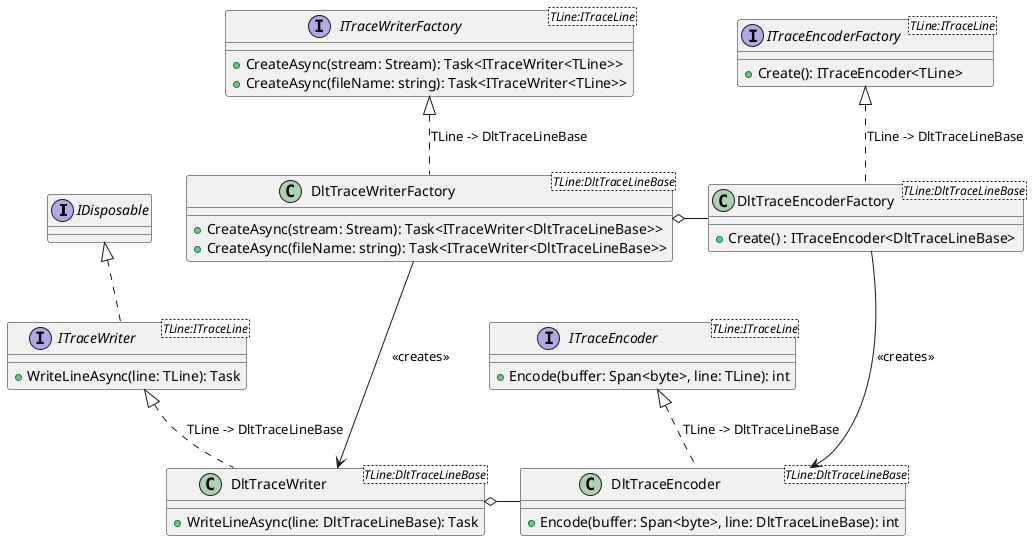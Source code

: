 @startuml DLT.Writer
interface IDisposable

interface ITraceWriter<TLine:ITraceLine> {
    +WriteLineAsync(line: TLine): Task
}
IDisposable <|.d. ITraceWriter

interface ITraceWriterFactory<TLine:ITraceLine> {
    +CreateAsync(stream: Stream): Task<ITraceWriter<TLine>>
    +CreateAsync(fileName: string): Task<ITraceWriter<TLine>>
}

interface ITraceEncoderFactory<TLine:ITraceLine> {
    +Create(): ITraceEncoder<TLine>
}

interface ITraceEncoder<TLine:ITraceLine> {
    +Encode(buffer: Span<byte>, line: TLine): int
}

class DltTraceWriterFactory<TLine:DltTraceLineBase> {
    +CreateAsync(stream: Stream): Task<ITraceWriter<DltTraceLineBase>>
    +CreateAsync(fileName: string): Task<ITraceWriter<DltTraceLineBase>>
}
ITraceWriterFactory <|.d. DltTraceWriterFactory : TLine -> DltTraceLineBase
DltTraceWriterFactory -d--> DltTraceWriter : <<creates>>

class DltTraceEncoderFactory<TLine:DltTraceLineBase> {
    +Create() : ITraceEncoder<DltTraceLineBase>
}
ITraceEncoderFactory <|.d. DltTraceEncoderFactory : TLine -> DltTraceLineBase
DltTraceWriterFactory o-r- DltTraceEncoderFactory
DltTraceEncoderFactory -d--> DltTraceEncoder : <<creates>>

class DltTraceWriter<TLine:DltTraceLineBase> {
    +WriteLineAsync(line: DltTraceLineBase): Task
}
ITraceWriter <|.d. DltTraceWriter : TLine -> DltTraceLineBase

class DltTraceEncoder<TLine:DltTraceLineBase> {
    +Encode(buffer: Span<byte>, line: DltTraceLineBase): int
}
ITraceEncoder <|.d. DltTraceEncoder : TLine -> DltTraceLineBase
DltTraceWriter o-r- DltTraceEncoder
@enduml